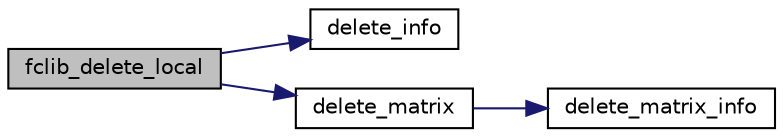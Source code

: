 digraph "fclib_delete_local"
{
  edge [fontname="Helvetica",fontsize="10",labelfontname="Helvetica",labelfontsize="10"];
  node [fontname="Helvetica",fontsize="10",shape=record];
  rankdir="LR";
  Node36 [label="fclib_delete_local",height=0.2,width=0.4,color="black", fillcolor="grey75", style="filled", fontcolor="black"];
  Node36 -> Node37 [color="midnightblue",fontsize="10",style="solid",fontname="Helvetica"];
  Node37 [label="delete_info",height=0.2,width=0.4,color="black", fillcolor="white", style="filled",URL="$fclib_8h.html#ae0e70529fd92b8355068d75ffe7bcbe9",tooltip="delete problem info "];
  Node36 -> Node38 [color="midnightblue",fontsize="10",style="solid",fontname="Helvetica"];
  Node38 [label="delete_matrix",height=0.2,width=0.4,color="black", fillcolor="white", style="filled",URL="$fclib_8h.html#ac5e23d3dda5397f44d42053942eb2cc1",tooltip="delete matrix "];
  Node38 -> Node39 [color="midnightblue",fontsize="10",style="solid",fontname="Helvetica"];
  Node39 [label="delete_matrix_info",height=0.2,width=0.4,color="black", fillcolor="white", style="filled",URL="$fclib_8h.html#a404cf56c1179ab7142097022deaec14d",tooltip="delete matrix info "];
}
